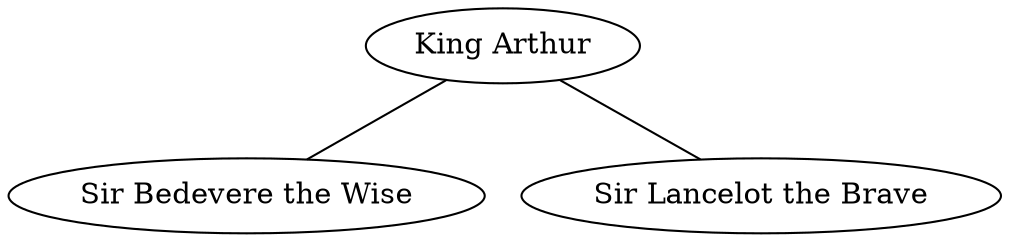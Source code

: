 graph Roundtable {
	A [label="King Arthur"]
	B [label="Sir Bedevere the Wise"]
	L [label="Sir Lancelot the Brave"]
	A -- B
	A -- L
}
